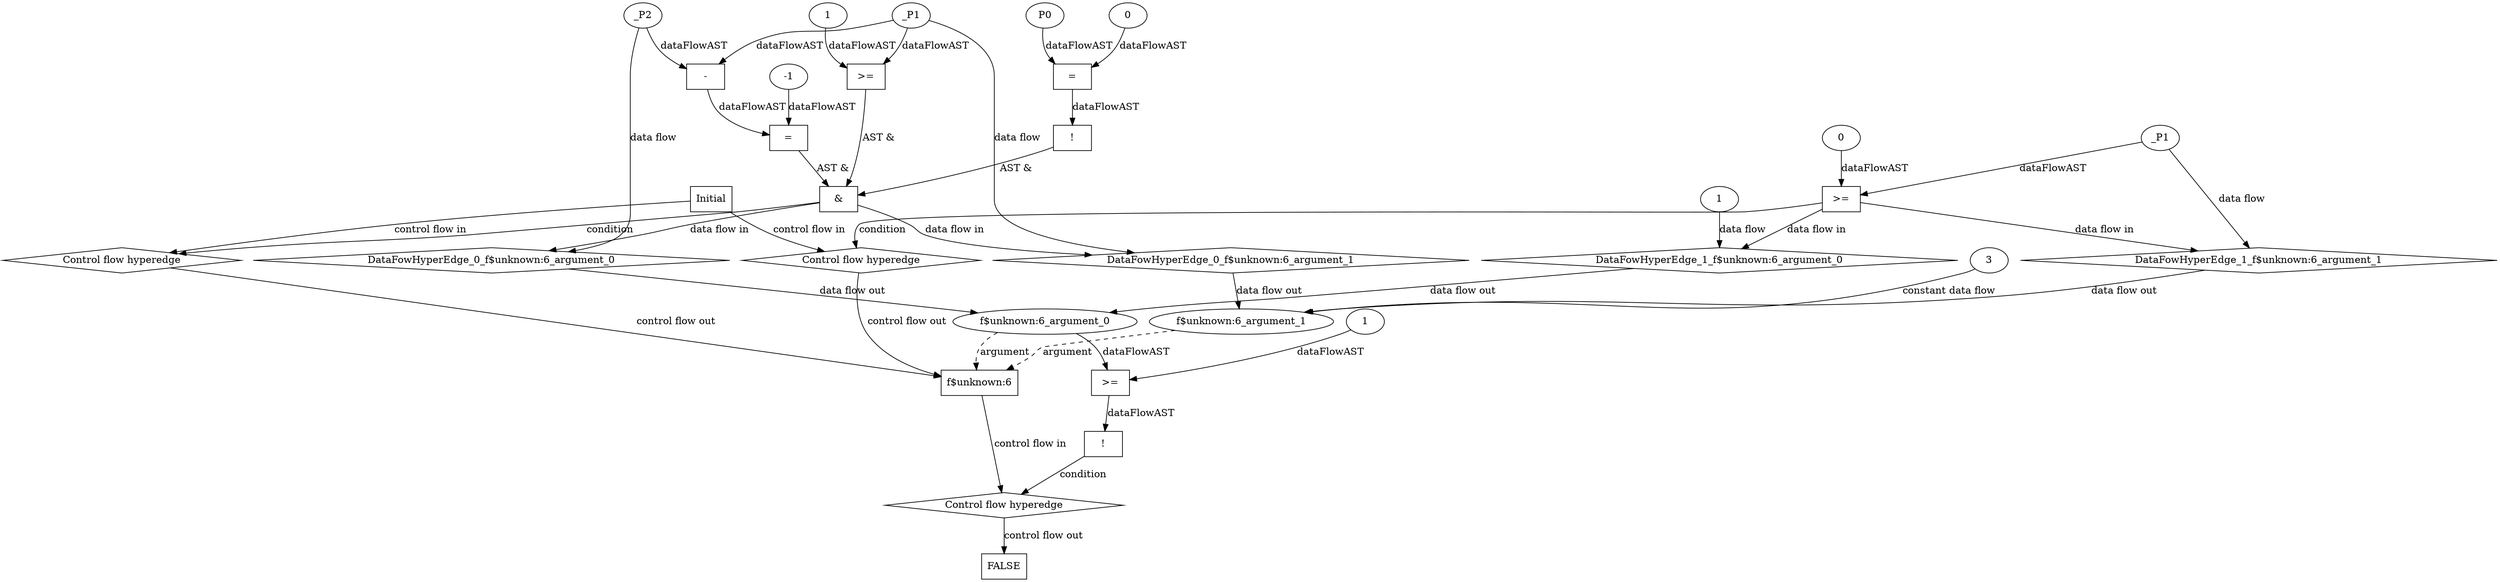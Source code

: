 digraph dag {
"f$unknown:6" [label="f$unknown:6" nodeName="f$unknown:6" class=cfn  shape="rect"];
FALSE [label="FALSE" nodeName=FALSE class=cfn  shape="rect"];
Initial [label="Initial" nodeName=Initial class=cfn  shape="rect"];
ControlFowHyperEdge_0 [label="Control flow hyperedge" nodeName=ControlFowHyperEdge_0 class=controlFlowHyperEdge shape="diamond"];
"Initial" -> ControlFowHyperEdge_0 [label="control flow in"]
ControlFowHyperEdge_0 -> "f$unknown:6" [label="control flow out"]
ControlFowHyperEdge_1 [label="Control flow hyperedge" nodeName=ControlFowHyperEdge_1 class=controlFlowHyperEdge shape="diamond"];
"Initial" -> ControlFowHyperEdge_1 [label="control flow in"]
ControlFowHyperEdge_1 -> "f$unknown:6" [label="control flow out"]
ControlFowHyperEdge_2 [label="Control flow hyperedge" nodeName=ControlFowHyperEdge_2 class=controlFlowHyperEdge shape="diamond"];
"f$unknown:6" -> ControlFowHyperEdge_2 [label="control flow in"]
ControlFowHyperEdge_2 -> "FALSE" [label="control flow out"]
"f$unknown:6_argument_0" [label="f$unknown:6_argument_0" nodeName=argument0 class=argument  head="f$unknown:6" shape="oval"];
"f$unknown:6_argument_0" -> "f$unknown:6"[label="argument" style="dashed"]
"f$unknown:6_argument_1" [label="f$unknown:6_argument_1" nodeName=argument1 class=argument  head="f$unknown:6" shape="oval"];
"f$unknown:6_argument_1" -> "f$unknown:6"[label="argument" style="dashed"]

"xxxf$unknown:6___Initial_0xxx_and" [label="&" nodeName="xxxf$unknown:6___Initial_0xxx_and" class=Operator shape="rect"];
"xxxf$unknown:6___Initial_0xxxguard_0_node_0" [label="!" nodeName="xxxf$unknown:6___Initial_0xxxguard_0_node_0" class=Operator shape="rect"];
"xxxf$unknown:6___Initial_0xxxguard_0_node_1" [label="=" nodeName="xxxf$unknown:6___Initial_0xxxguard_0_node_1" class=Operator  shape="rect"];
"xxxf$unknown:6___Initial_0xxxguard_0_node_2" [label="P0" nodeName="xxxf$unknown:6___Initial_0xxxguard_0_node_2" class=Constant ];
"xxxf$unknown:6___Initial_0xxxguard_0_node_3" [label="0" nodeName="xxxf$unknown:6___Initial_0xxxguard_0_node_3" class=Literal ];
"xxxf$unknown:6___Initial_0xxxguard_0_node_1" -> "xxxf$unknown:6___Initial_0xxxguard_0_node_0"[label="dataFlowAST"]
"xxxf$unknown:6___Initial_0xxxguard_0_node_2" -> "xxxf$unknown:6___Initial_0xxxguard_0_node_1"[label="dataFlowAST"]
"xxxf$unknown:6___Initial_0xxxguard_0_node_3" -> "xxxf$unknown:6___Initial_0xxxguard_0_node_1"[label="dataFlowAST"]

"xxxf$unknown:6___Initial_0xxxguard_0_node_0" -> "xxxf$unknown:6___Initial_0xxx_and" [label="AST &"];
"xxxf$unknown:6___Initial_0xxxguard1_node_0" [label=">=" nodeName="xxxf$unknown:6___Initial_0xxxguard1_node_0" class=Operator  shape="rect"];
"xxxf$unknown:6___Initial_0xxxguard1_node_2" [label="1" nodeName="xxxf$unknown:6___Initial_0xxxguard1_node_2" class=Literal ];
"xxxf$unknown:6___Initial_0xxxdataFlow1_node_0" -> "xxxf$unknown:6___Initial_0xxxguard1_node_0"[label="dataFlowAST"]
"xxxf$unknown:6___Initial_0xxxguard1_node_2" -> "xxxf$unknown:6___Initial_0xxxguard1_node_0"[label="dataFlowAST"]

"xxxf$unknown:6___Initial_0xxxguard1_node_0" -> "xxxf$unknown:6___Initial_0xxx_and" [label="AST &"];
"xxxf$unknown:6___Initial_0xxxguard2_node_0" [label="=" nodeName="xxxf$unknown:6___Initial_0xxxguard2_node_0" class=Operator  shape="rect"];
"xxxf$unknown:6___Initial_0xxxguard2_node_1" [label="-" nodeName="xxxf$unknown:6___Initial_0xxxguard2_node_1" class= Operator shape="rect"];
"xxxf$unknown:6___Initial_0xxxguard2_node_4" [label="-1" nodeName="xxxf$unknown:6___Initial_0xxxguard2_node_4" class=Literal ];
"xxxf$unknown:6___Initial_0xxxguard2_node_1" -> "xxxf$unknown:6___Initial_0xxxguard2_node_0"[label="dataFlowAST"]
"xxxf$unknown:6___Initial_0xxxguard2_node_4" -> "xxxf$unknown:6___Initial_0xxxguard2_node_0"[label="dataFlowAST"]
"xxxf$unknown:6___Initial_0xxxdataFlow_0_node_0" -> "xxxf$unknown:6___Initial_0xxxguard2_node_1"[label="dataFlowAST"]
"xxxf$unknown:6___Initial_0xxxdataFlow1_node_0" -> "xxxf$unknown:6___Initial_0xxxguard2_node_1"[label="dataFlowAST"]

"xxxf$unknown:6___Initial_0xxxguard2_node_0" -> "xxxf$unknown:6___Initial_0xxx_and" [label="AST &"];
"xxxf$unknown:6___Initial_0xxx_and" -> "ControlFowHyperEdge_0" [label="condition"];
"xxxf$unknown:6___Initial_0xxxdataFlow_0_node_0" [label="_P2" nodeName="xxxf$unknown:6___Initial_0xxxdataFlow_0_node_0" class=Constant ];

"xxxf$unknown:6___Initial_0xxxdataFlow_0_node_0" -> "DataFowHyperEdge_0_f$unknown:6_argument_0" [label="data flow"];
"xxxf$unknown:6___Initial_0xxxdataFlow1_node_0" [label="_P1" nodeName="xxxf$unknown:6___Initial_0xxxdataFlow1_node_0" class=Constant ];

"xxxf$unknown:6___Initial_0xxxdataFlow1_node_0" -> "DataFowHyperEdge_0_f$unknown:6_argument_1" [label="data flow"];
"xxxf$unknown:6___Initial_1xxxguard_0_node_0" [label=">=" nodeName="xxxf$unknown:6___Initial_1xxxguard_0_node_0" class=Operator  shape="rect"];
"xxxf$unknown:6___Initial_1xxxguard_0_node_1" [label="0" nodeName="xxxf$unknown:6___Initial_1xxxguard_0_node_1" class=Literal ];
"xxxf$unknown:6___Initial_1xxxguard_0_node_1" -> "xxxf$unknown:6___Initial_1xxxguard_0_node_0"[label="dataFlowAST"]
"xxxf$unknown:6___Initial_1xxxdataFlow1_node_0" -> "xxxf$unknown:6___Initial_1xxxguard_0_node_0"[label="dataFlowAST"]

"xxxf$unknown:6___Initial_1xxxguard_0_node_0" -> "ControlFowHyperEdge_1" [label="condition"];
"xxxf$unknown:6___Initial_1xxxdataFlow_0_node_0" [label="1" nodeName="xxxf$unknown:6___Initial_1xxxdataFlow_0_node_0" class=Literal ];

"xxxf$unknown:6___Initial_1xxxdataFlow_0_node_0" -> "DataFowHyperEdge_1_f$unknown:6_argument_0" [label="data flow"];
"xxxf$unknown:6___Initial_1xxxdataFlow1_node_0" [label="_P1" nodeName="xxxf$unknown:6___Initial_1xxxdataFlow1_node_0" class=Constant ];

"xxxf$unknown:6___Initial_1xxxdataFlow1_node_0" -> "DataFowHyperEdge_1_f$unknown:6_argument_1" [label="data flow"];
"xxxFALSE___f$unknown:6_2xxxguard_0_node_0" [label="!" nodeName="xxxFALSE___f$unknown:6_2xxxguard_0_node_0" class=Operator shape="rect"];
"xxxFALSE___f$unknown:6_2xxxguard_0_node_1" [label=">=" nodeName="xxxFALSE___f$unknown:6_2xxxguard_0_node_1" class=Operator  shape="rect"];
"xxxFALSE___f$unknown:6_2xxxguard_0_node_3" [label="1" nodeName="xxxFALSE___f$unknown:6_2xxxguard_0_node_3" class=Literal ];
"xxxFALSE___f$unknown:6_2xxxguard_0_node_1" -> "xxxFALSE___f$unknown:6_2xxxguard_0_node_0"[label="dataFlowAST"]
"f$unknown:6_argument_0" -> "xxxFALSE___f$unknown:6_2xxxguard_0_node_1"[label="dataFlowAST"]
"xxxFALSE___f$unknown:6_2xxxguard_0_node_3" -> "xxxFALSE___f$unknown:6_2xxxguard_0_node_1"[label="dataFlowAST"]

"xxxFALSE___f$unknown:6_2xxxguard_0_node_0" -> "ControlFowHyperEdge_2" [label="condition"];
"DataFowHyperEdge_0_f$unknown:6_argument_0" [label="DataFowHyperEdge_0_f$unknown:6_argument_0" nodeName="DataFowHyperEdge_0_f$unknown:6_argument_0" class=DataFlowHyperedge shape="diamond"];
"DataFowHyperEdge_0_f$unknown:6_argument_0" -> "f$unknown:6_argument_0"[label="data flow out"]
"xxxf$unknown:6___Initial_0xxx_and" -> "DataFowHyperEdge_0_f$unknown:6_argument_0"[label="data flow in"]
"DataFowHyperEdge_0_f$unknown:6_argument_1" [label="DataFowHyperEdge_0_f$unknown:6_argument_1" nodeName="DataFowHyperEdge_0_f$unknown:6_argument_1" class=DataFlowHyperedge shape="diamond"];
"DataFowHyperEdge_0_f$unknown:6_argument_1" -> "f$unknown:6_argument_1"[label="data flow out"]
"xxxf$unknown:6___Initial_0xxx_and" -> "DataFowHyperEdge_0_f$unknown:6_argument_1"[label="data flow in"]
"DataFowHyperEdge_1_f$unknown:6_argument_0" [label="DataFowHyperEdge_1_f$unknown:6_argument_0" nodeName="DataFowHyperEdge_1_f$unknown:6_argument_0" class=DataFlowHyperedge shape="diamond"];
"DataFowHyperEdge_1_f$unknown:6_argument_0" -> "f$unknown:6_argument_0"[label="data flow out"]
"xxxf$unknown:6___Initial_1xxxguard_0_node_0" -> "DataFowHyperEdge_1_f$unknown:6_argument_0"[label="data flow in"]
"DataFowHyperEdge_1_f$unknown:6_argument_1" [label="DataFowHyperEdge_1_f$unknown:6_argument_1" nodeName="DataFowHyperEdge_1_f$unknown:6_argument_1" class=DataFlowHyperedge shape="diamond"];
"DataFowHyperEdge_1_f$unknown:6_argument_1" -> "f$unknown:6_argument_1"[label="data flow out"]
"xxxf$unknown:6___Initial_1xxxguard_0_node_0" -> "DataFowHyperEdge_1_f$unknown:6_argument_1"[label="data flow in"]
"xxxFALSE___f$unknown:6_2xxxf$unknown:6_argument_1_constant_3" [label="3" nodeName="xxxFALSE___f$unknown:6_2xxxf$unknown:6_argument_1_constant_3" class=Constant];
"xxxFALSE___f$unknown:6_2xxxf$unknown:6_argument_1_constant_3" -> "f$unknown:6_argument_1" [label="constant data flow"];




}
